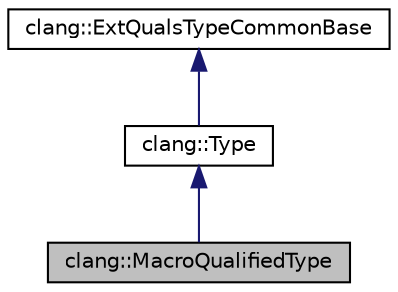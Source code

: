 digraph "clang::MacroQualifiedType"
{
 // LATEX_PDF_SIZE
  bgcolor="transparent";
  edge [fontname="Helvetica",fontsize="10",labelfontname="Helvetica",labelfontsize="10"];
  node [fontname="Helvetica",fontsize="10",shape=record];
  Node1 [label="clang::MacroQualifiedType",height=0.2,width=0.4,color="black", fillcolor="grey75", style="filled", fontcolor="black",tooltip="Sugar type that represents a type that was qualified by a qualifier written as a macro invocation."];
  Node2 -> Node1 [dir="back",color="midnightblue",fontsize="10",style="solid",fontname="Helvetica"];
  Node2 [label="clang::Type",height=0.2,width=0.4,color="black",URL="$classclang_1_1Type.html",tooltip="The base class of the type hierarchy."];
  Node3 -> Node2 [dir="back",color="midnightblue",fontsize="10",style="solid",fontname="Helvetica"];
  Node3 [label="clang::ExtQualsTypeCommonBase",height=0.2,width=0.4,color="black",URL="$classclang_1_1ExtQualsTypeCommonBase.html",tooltip="Base class that is common to both the ExtQuals and Type classes, which allows QualType to access the ..."];
}
